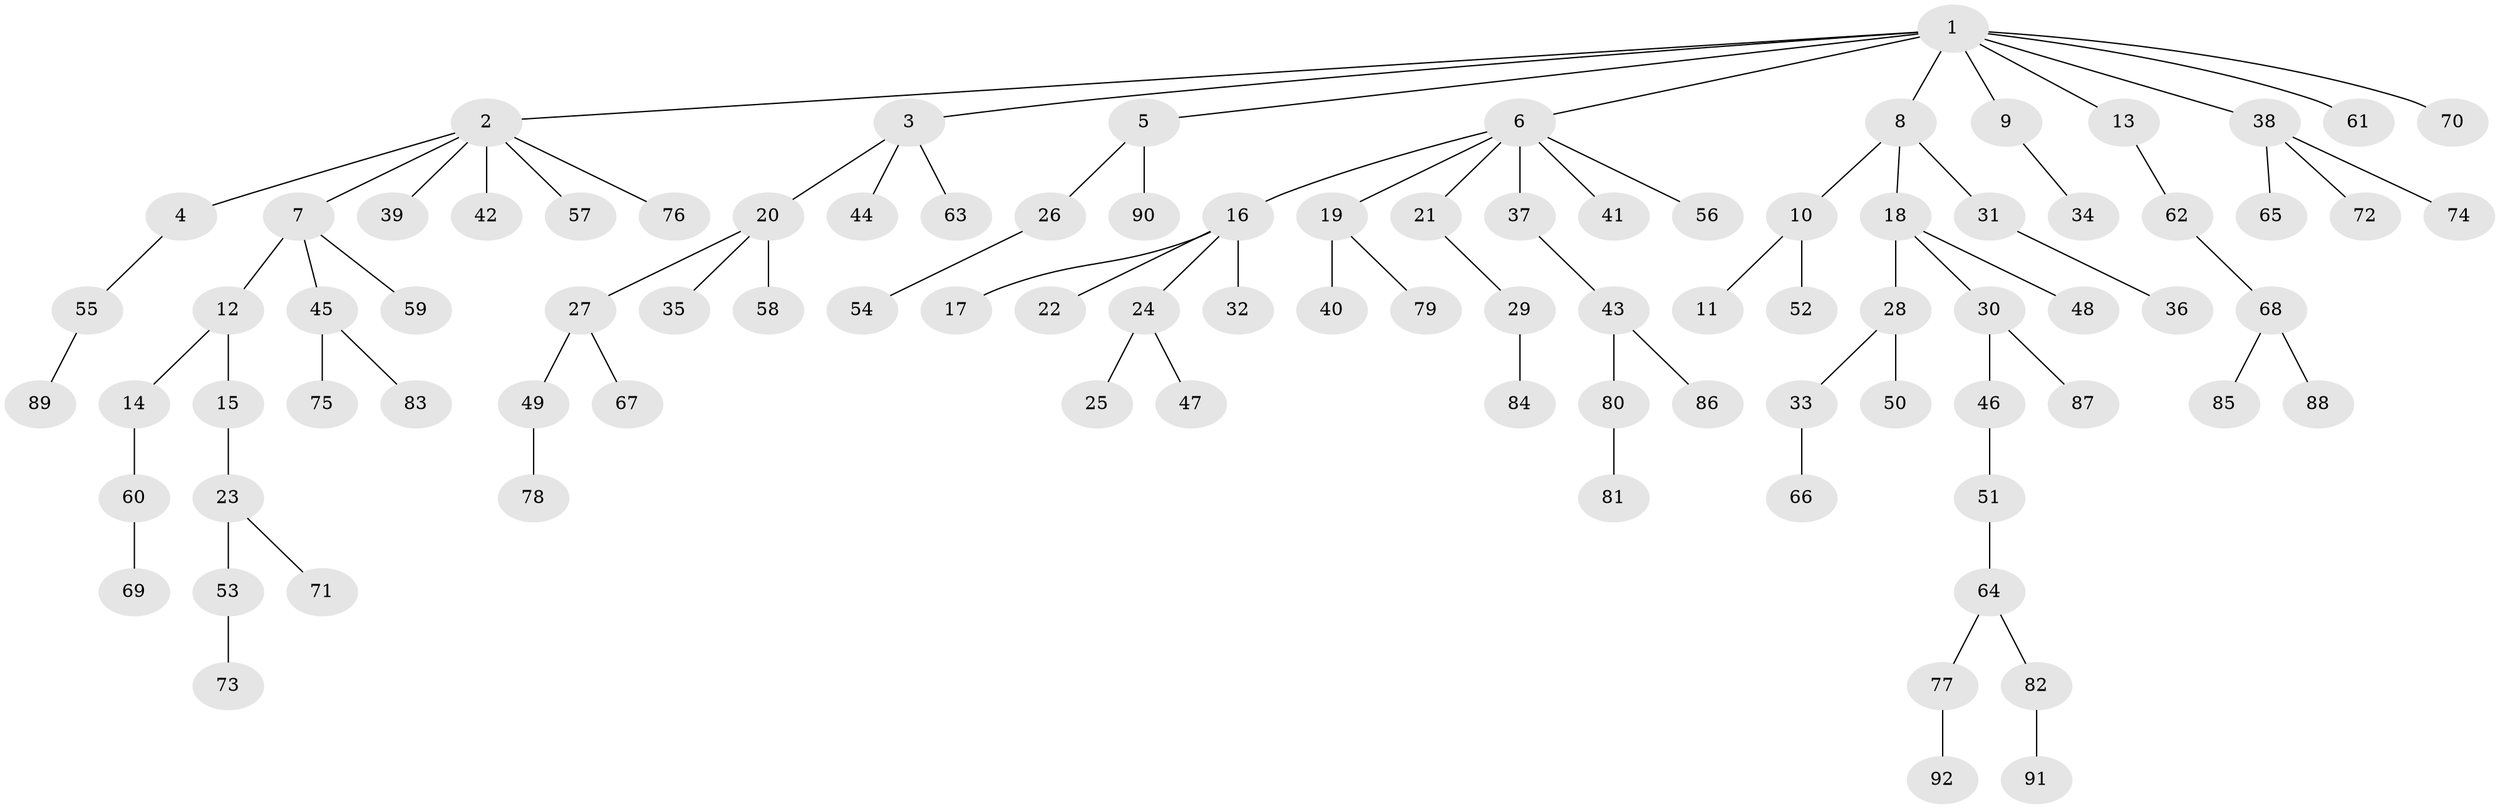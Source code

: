 // Generated by graph-tools (version 1.1) at 2025/36/03/09/25 02:36:43]
// undirected, 92 vertices, 91 edges
graph export_dot {
graph [start="1"]
  node [color=gray90,style=filled];
  1;
  2;
  3;
  4;
  5;
  6;
  7;
  8;
  9;
  10;
  11;
  12;
  13;
  14;
  15;
  16;
  17;
  18;
  19;
  20;
  21;
  22;
  23;
  24;
  25;
  26;
  27;
  28;
  29;
  30;
  31;
  32;
  33;
  34;
  35;
  36;
  37;
  38;
  39;
  40;
  41;
  42;
  43;
  44;
  45;
  46;
  47;
  48;
  49;
  50;
  51;
  52;
  53;
  54;
  55;
  56;
  57;
  58;
  59;
  60;
  61;
  62;
  63;
  64;
  65;
  66;
  67;
  68;
  69;
  70;
  71;
  72;
  73;
  74;
  75;
  76;
  77;
  78;
  79;
  80;
  81;
  82;
  83;
  84;
  85;
  86;
  87;
  88;
  89;
  90;
  91;
  92;
  1 -- 2;
  1 -- 3;
  1 -- 5;
  1 -- 6;
  1 -- 8;
  1 -- 9;
  1 -- 13;
  1 -- 38;
  1 -- 61;
  1 -- 70;
  2 -- 4;
  2 -- 7;
  2 -- 39;
  2 -- 42;
  2 -- 57;
  2 -- 76;
  3 -- 20;
  3 -- 44;
  3 -- 63;
  4 -- 55;
  5 -- 26;
  5 -- 90;
  6 -- 16;
  6 -- 19;
  6 -- 21;
  6 -- 37;
  6 -- 41;
  6 -- 56;
  7 -- 12;
  7 -- 45;
  7 -- 59;
  8 -- 10;
  8 -- 18;
  8 -- 31;
  9 -- 34;
  10 -- 11;
  10 -- 52;
  12 -- 14;
  12 -- 15;
  13 -- 62;
  14 -- 60;
  15 -- 23;
  16 -- 17;
  16 -- 22;
  16 -- 24;
  16 -- 32;
  18 -- 28;
  18 -- 30;
  18 -- 48;
  19 -- 40;
  19 -- 79;
  20 -- 27;
  20 -- 35;
  20 -- 58;
  21 -- 29;
  23 -- 53;
  23 -- 71;
  24 -- 25;
  24 -- 47;
  26 -- 54;
  27 -- 49;
  27 -- 67;
  28 -- 33;
  28 -- 50;
  29 -- 84;
  30 -- 46;
  30 -- 87;
  31 -- 36;
  33 -- 66;
  37 -- 43;
  38 -- 65;
  38 -- 72;
  38 -- 74;
  43 -- 80;
  43 -- 86;
  45 -- 75;
  45 -- 83;
  46 -- 51;
  49 -- 78;
  51 -- 64;
  53 -- 73;
  55 -- 89;
  60 -- 69;
  62 -- 68;
  64 -- 77;
  64 -- 82;
  68 -- 85;
  68 -- 88;
  77 -- 92;
  80 -- 81;
  82 -- 91;
}
